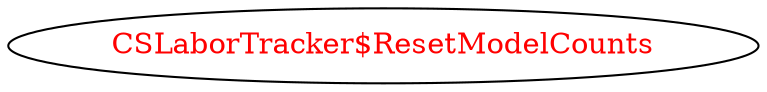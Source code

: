 digraph dependencyGraph {
 concentrate=true;
 ranksep="2.0";
 rankdir="LR"; 
 splines="ortho";
"CSLaborTracker$ResetModelCounts" [fontcolor="red"];
}